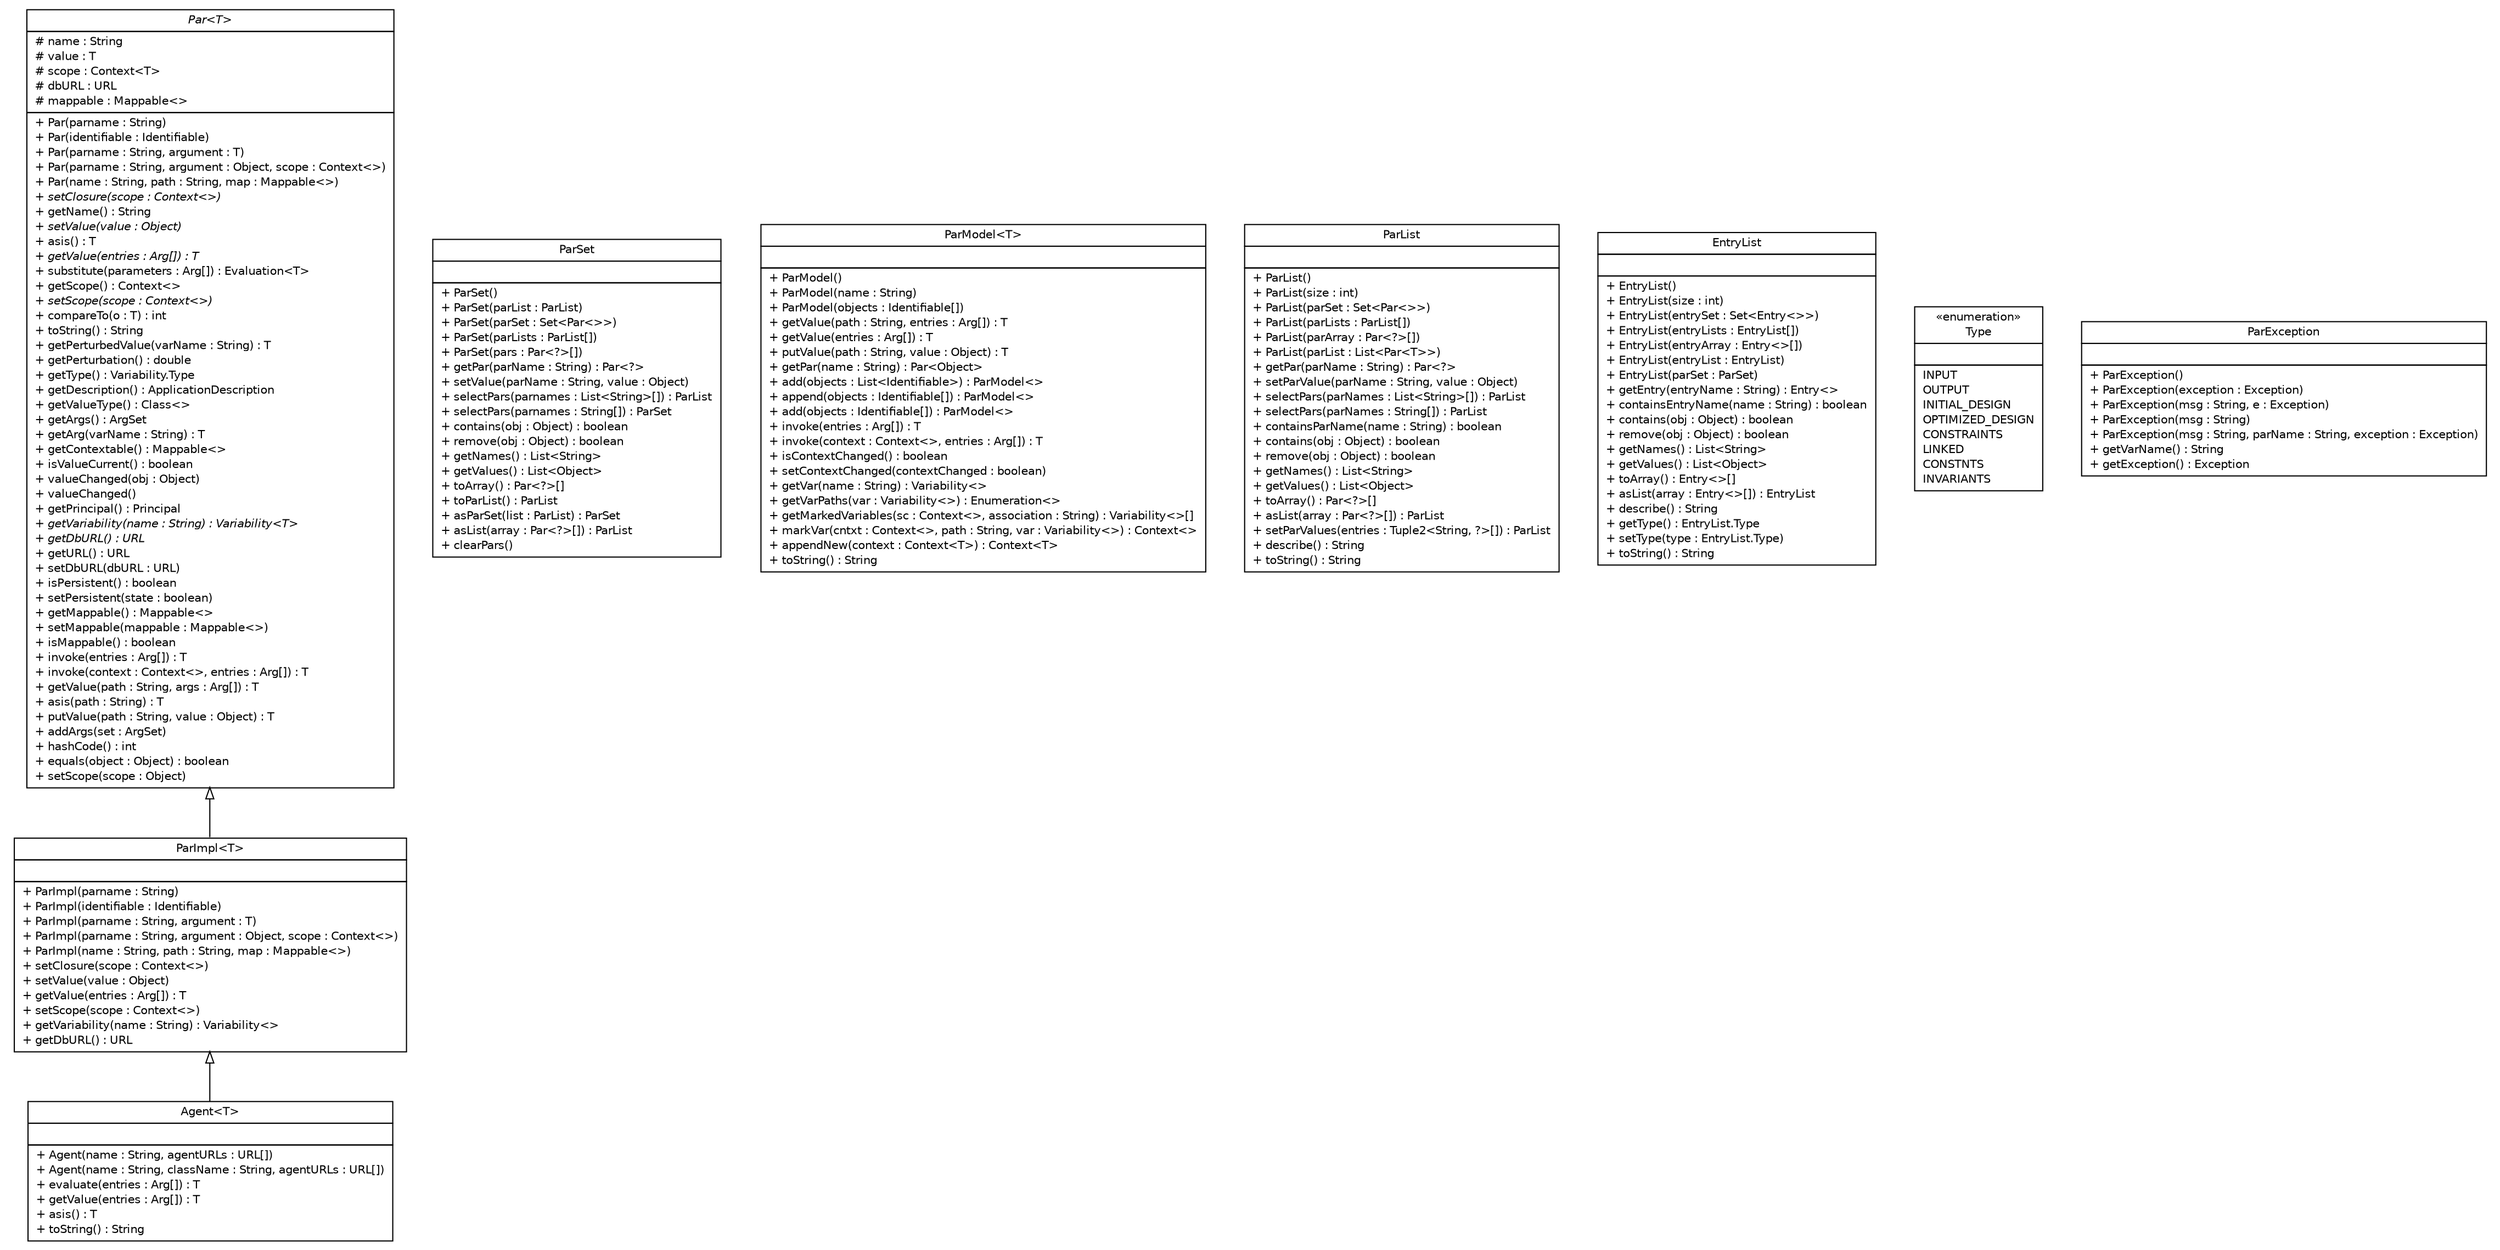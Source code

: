 #!/usr/local/bin/dot
#
# Class diagram 
# Generated by UMLGraph version R5_6 (http://www.umlgraph.org/)
#

digraph G {
	edge [fontname="Helvetica",fontsize=10,labelfontname="Helvetica",labelfontsize=10];
	node [fontname="Helvetica",fontsize=10,shape=plaintext];
	nodesep=0.25;
	ranksep=0.5;
	// sorcer.core.context.model.par.Agent<T>
	c13125 [label=<<table title="sorcer.core.context.model.par.Agent" border="0" cellborder="1" cellspacing="0" cellpadding="2" port="p" href="./Agent.html">
		<tr><td><table border="0" cellspacing="0" cellpadding="1">
<tr><td align="center" balign="center"> Agent&lt;T&gt; </td></tr>
		</table></td></tr>
		<tr><td><table border="0" cellspacing="0" cellpadding="1">
<tr><td align="left" balign="left">  </td></tr>
		</table></td></tr>
		<tr><td><table border="0" cellspacing="0" cellpadding="1">
<tr><td align="left" balign="left"> + Agent(name : String, agentURLs : URL[]) </td></tr>
<tr><td align="left" balign="left"> + Agent(name : String, className : String, agentURLs : URL[]) </td></tr>
<tr><td align="left" balign="left"> + evaluate(entries : Arg[]) : T </td></tr>
<tr><td align="left" balign="left"> + getValue(entries : Arg[]) : T </td></tr>
<tr><td align="left" balign="left"> + asis() : T </td></tr>
<tr><td align="left" balign="left"> + toString() : String </td></tr>
		</table></td></tr>
		</table>>, URL="./Agent.html", fontname="Helvetica", fontcolor="black", fontsize=10.0];
	// sorcer.core.context.model.par.ParSet
	c13126 [label=<<table title="sorcer.core.context.model.par.ParSet" border="0" cellborder="1" cellspacing="0" cellpadding="2" port="p" href="./ParSet.html">
		<tr><td><table border="0" cellspacing="0" cellpadding="1">
<tr><td align="center" balign="center"> ParSet </td></tr>
		</table></td></tr>
		<tr><td><table border="0" cellspacing="0" cellpadding="1">
<tr><td align="left" balign="left">  </td></tr>
		</table></td></tr>
		<tr><td><table border="0" cellspacing="0" cellpadding="1">
<tr><td align="left" balign="left"> + ParSet() </td></tr>
<tr><td align="left" balign="left"> + ParSet(parList : ParList) </td></tr>
<tr><td align="left" balign="left"> + ParSet(parSet : Set&lt;Par&lt;&gt;&gt;) </td></tr>
<tr><td align="left" balign="left"> + ParSet(parLists : ParList[]) </td></tr>
<tr><td align="left" balign="left"> + ParSet(pars : Par&lt;?&gt;[]) </td></tr>
<tr><td align="left" balign="left"> + getPar(parName : String) : Par&lt;?&gt; </td></tr>
<tr><td align="left" balign="left"> + setValue(parName : String, value : Object) </td></tr>
<tr><td align="left" balign="left"> + selectPars(parnames : List&lt;String&gt;[]) : ParList </td></tr>
<tr><td align="left" balign="left"> + selectPars(parnames : String[]) : ParSet </td></tr>
<tr><td align="left" balign="left"> + contains(obj : Object) : boolean </td></tr>
<tr><td align="left" balign="left"> + remove(obj : Object) : boolean </td></tr>
<tr><td align="left" balign="left"> + getNames() : List&lt;String&gt; </td></tr>
<tr><td align="left" balign="left"> + getValues() : List&lt;Object&gt; </td></tr>
<tr><td align="left" balign="left"> + toArray() : Par&lt;?&gt;[] </td></tr>
<tr><td align="left" balign="left"> + toParList() : ParList </td></tr>
<tr><td align="left" balign="left"> + asParSet(list : ParList) : ParSet </td></tr>
<tr><td align="left" balign="left"> + asList(array : Par&lt;?&gt;[]) : ParList </td></tr>
<tr><td align="left" balign="left"> + clearPars() </td></tr>
		</table></td></tr>
		</table>>, URL="./ParSet.html", fontname="Helvetica", fontcolor="black", fontsize=10.0];
	// sorcer.core.context.model.par.ParModel<T>
	c13127 [label=<<table title="sorcer.core.context.model.par.ParModel" border="0" cellborder="1" cellspacing="0" cellpadding="2" port="p" href="./ParModel.html">
		<tr><td><table border="0" cellspacing="0" cellpadding="1">
<tr><td align="center" balign="center"> ParModel&lt;T&gt; </td></tr>
		</table></td></tr>
		<tr><td><table border="0" cellspacing="0" cellpadding="1">
<tr><td align="left" balign="left">  </td></tr>
		</table></td></tr>
		<tr><td><table border="0" cellspacing="0" cellpadding="1">
<tr><td align="left" balign="left"> + ParModel() </td></tr>
<tr><td align="left" balign="left"> + ParModel(name : String) </td></tr>
<tr><td align="left" balign="left"> + ParModel(objects : Identifiable[]) </td></tr>
<tr><td align="left" balign="left"> + getValue(path : String, entries : Arg[]) : T </td></tr>
<tr><td align="left" balign="left"> + getValue(entries : Arg[]) : T </td></tr>
<tr><td align="left" balign="left"> + putValue(path : String, value : Object) : T </td></tr>
<tr><td align="left" balign="left"> + getPar(name : String) : Par&lt;Object&gt; </td></tr>
<tr><td align="left" balign="left"> + add(objects : List&lt;Identifiable&gt;) : ParModel&lt;&gt; </td></tr>
<tr><td align="left" balign="left"> + append(objects : Identifiable[]) : ParModel&lt;&gt; </td></tr>
<tr><td align="left" balign="left"> + add(objects : Identifiable[]) : ParModel&lt;&gt; </td></tr>
<tr><td align="left" balign="left"> + invoke(entries : Arg[]) : T </td></tr>
<tr><td align="left" balign="left"> + invoke(context : Context&lt;&gt;, entries : Arg[]) : T </td></tr>
<tr><td align="left" balign="left"> + isContextChanged() : boolean </td></tr>
<tr><td align="left" balign="left"> + setContextChanged(contextChanged : boolean) </td></tr>
<tr><td align="left" balign="left"> + getVar(name : String) : Variability&lt;&gt; </td></tr>
<tr><td align="left" balign="left"> + getVarPaths(var : Variability&lt;&gt;) : Enumeration&lt;&gt; </td></tr>
<tr><td align="left" balign="left"> + getMarkedVariables(sc : Context&lt;&gt;, association : String) : Variability&lt;&gt;[] </td></tr>
<tr><td align="left" balign="left"> + markVar(cntxt : Context&lt;&gt;, path : String, var : Variability&lt;&gt;) : Context&lt;&gt; </td></tr>
<tr><td align="left" balign="left"> + appendNew(context : Context&lt;T&gt;) : Context&lt;T&gt; </td></tr>
<tr><td align="left" balign="left"> + toString() : String </td></tr>
		</table></td></tr>
		</table>>, URL="./ParModel.html", fontname="Helvetica", fontcolor="black", fontsize=10.0];
	// sorcer.core.context.model.par.ParList
	c13128 [label=<<table title="sorcer.core.context.model.par.ParList" border="0" cellborder="1" cellspacing="0" cellpadding="2" port="p" href="./ParList.html">
		<tr><td><table border="0" cellspacing="0" cellpadding="1">
<tr><td align="center" balign="center"> ParList </td></tr>
		</table></td></tr>
		<tr><td><table border="0" cellspacing="0" cellpadding="1">
<tr><td align="left" balign="left">  </td></tr>
		</table></td></tr>
		<tr><td><table border="0" cellspacing="0" cellpadding="1">
<tr><td align="left" balign="left"> + ParList() </td></tr>
<tr><td align="left" balign="left"> + ParList(size : int) </td></tr>
<tr><td align="left" balign="left"> + ParList(parSet : Set&lt;Par&lt;&gt;&gt;) </td></tr>
<tr><td align="left" balign="left"> + ParList(parLists : ParList[]) </td></tr>
<tr><td align="left" balign="left"> + ParList(parArray : Par&lt;?&gt;[]) </td></tr>
<tr><td align="left" balign="left"> + ParList(parList : List&lt;Par&lt;T&gt;&gt;) </td></tr>
<tr><td align="left" balign="left"> + getPar(parName : String) : Par&lt;?&gt; </td></tr>
<tr><td align="left" balign="left"> + setParValue(parName : String, value : Object) </td></tr>
<tr><td align="left" balign="left"> + selectPars(parNames : List&lt;String&gt;[]) : ParList </td></tr>
<tr><td align="left" balign="left"> + selectPars(parNames : String[]) : ParList </td></tr>
<tr><td align="left" balign="left"> + containsParName(name : String) : boolean </td></tr>
<tr><td align="left" balign="left"> + contains(obj : Object) : boolean </td></tr>
<tr><td align="left" balign="left"> + remove(obj : Object) : boolean </td></tr>
<tr><td align="left" balign="left"> + getNames() : List&lt;String&gt; </td></tr>
<tr><td align="left" balign="left"> + getValues() : List&lt;Object&gt; </td></tr>
<tr><td align="left" balign="left"> + toArray() : Par&lt;?&gt;[] </td></tr>
<tr><td align="left" balign="left"> + asList(array : Par&lt;?&gt;[]) : ParList </td></tr>
<tr><td align="left" balign="left"> + setParValues(entries : Tuple2&lt;String, ?&gt;[]) : ParList </td></tr>
<tr><td align="left" balign="left"> + describe() : String </td></tr>
<tr><td align="left" balign="left"> + toString() : String </td></tr>
		</table></td></tr>
		</table>>, URL="./ParList.html", fontname="Helvetica", fontcolor="black", fontsize=10.0];
	// sorcer.core.context.model.par.EntryList
	c13129 [label=<<table title="sorcer.core.context.model.par.EntryList" border="0" cellborder="1" cellspacing="0" cellpadding="2" port="p" href="./EntryList.html">
		<tr><td><table border="0" cellspacing="0" cellpadding="1">
<tr><td align="center" balign="center"> EntryList </td></tr>
		</table></td></tr>
		<tr><td><table border="0" cellspacing="0" cellpadding="1">
<tr><td align="left" balign="left">  </td></tr>
		</table></td></tr>
		<tr><td><table border="0" cellspacing="0" cellpadding="1">
<tr><td align="left" balign="left"> + EntryList() </td></tr>
<tr><td align="left" balign="left"> + EntryList(size : int) </td></tr>
<tr><td align="left" balign="left"> + EntryList(entrySet : Set&lt;Entry&lt;&gt;&gt;) </td></tr>
<tr><td align="left" balign="left"> + EntryList(entryLists : EntryList[]) </td></tr>
<tr><td align="left" balign="left"> + EntryList(entryArray : Entry&lt;&gt;[]) </td></tr>
<tr><td align="left" balign="left"> + EntryList(entryList : EntryList) </td></tr>
<tr><td align="left" balign="left"> + EntryList(parSet : ParSet) </td></tr>
<tr><td align="left" balign="left"> + getEntry(entryName : String) : Entry&lt;&gt; </td></tr>
<tr><td align="left" balign="left"> + containsEntryName(name : String) : boolean </td></tr>
<tr><td align="left" balign="left"> + contains(obj : Object) : boolean </td></tr>
<tr><td align="left" balign="left"> + remove(obj : Object) : boolean </td></tr>
<tr><td align="left" balign="left"> + getNames() : List&lt;String&gt; </td></tr>
<tr><td align="left" balign="left"> + getValues() : List&lt;Object&gt; </td></tr>
<tr><td align="left" balign="left"> + toArray() : Entry&lt;&gt;[] </td></tr>
<tr><td align="left" balign="left"> + asList(array : Entry&lt;&gt;[]) : EntryList </td></tr>
<tr><td align="left" balign="left"> + describe() : String </td></tr>
<tr><td align="left" balign="left"> + getType() : EntryList.Type </td></tr>
<tr><td align="left" balign="left"> + setType(type : EntryList.Type) </td></tr>
<tr><td align="left" balign="left"> + toString() : String </td></tr>
		</table></td></tr>
		</table>>, URL="./EntryList.html", fontname="Helvetica", fontcolor="black", fontsize=10.0];
	// sorcer.core.context.model.par.EntryList.Type
	c13130 [label=<<table title="sorcer.core.context.model.par.EntryList.Type" border="0" cellborder="1" cellspacing="0" cellpadding="2" port="p" href="./EntryList.Type.html">
		<tr><td><table border="0" cellspacing="0" cellpadding="1">
<tr><td align="center" balign="center"> &#171;enumeration&#187; </td></tr>
<tr><td align="center" balign="center"> Type </td></tr>
		</table></td></tr>
		<tr><td><table border="0" cellspacing="0" cellpadding="1">
<tr><td align="left" balign="left">  </td></tr>
		</table></td></tr>
		<tr><td><table border="0" cellspacing="0" cellpadding="1">
<tr><td align="left" balign="left"> INPUT </td></tr>
<tr><td align="left" balign="left"> OUTPUT </td></tr>
<tr><td align="left" balign="left"> INITIAL_DESIGN </td></tr>
<tr><td align="left" balign="left"> OPTIMIZED_DESIGN </td></tr>
<tr><td align="left" balign="left"> CONSTRAINTS </td></tr>
<tr><td align="left" balign="left"> LINKED </td></tr>
<tr><td align="left" balign="left"> CONSTNTS </td></tr>
<tr><td align="left" balign="left"> INVARIANTS </td></tr>
		</table></td></tr>
		</table>>, URL="./EntryList.Type.html", fontname="Helvetica", fontcolor="black", fontsize=10.0];
	// sorcer.core.context.model.par.ParImpl<T>
	c13131 [label=<<table title="sorcer.core.context.model.par.ParImpl" border="0" cellborder="1" cellspacing="0" cellpadding="2" port="p" href="./ParImpl.html">
		<tr><td><table border="0" cellspacing="0" cellpadding="1">
<tr><td align="center" balign="center"> ParImpl&lt;T&gt; </td></tr>
		</table></td></tr>
		<tr><td><table border="0" cellspacing="0" cellpadding="1">
<tr><td align="left" balign="left">  </td></tr>
		</table></td></tr>
		<tr><td><table border="0" cellspacing="0" cellpadding="1">
<tr><td align="left" balign="left"> + ParImpl(parname : String) </td></tr>
<tr><td align="left" balign="left"> + ParImpl(identifiable : Identifiable) </td></tr>
<tr><td align="left" balign="left"> + ParImpl(parname : String, argument : T) </td></tr>
<tr><td align="left" balign="left"> + ParImpl(parname : String, argument : Object, scope : Context&lt;&gt;) </td></tr>
<tr><td align="left" balign="left"> + ParImpl(name : String, path : String, map : Mappable&lt;&gt;) </td></tr>
<tr><td align="left" balign="left"> + setClosure(scope : Context&lt;&gt;) </td></tr>
<tr><td align="left" balign="left"> + setValue(value : Object) </td></tr>
<tr><td align="left" balign="left"> + getValue(entries : Arg[]) : T </td></tr>
<tr><td align="left" balign="left"> + setScope(scope : Context&lt;&gt;) </td></tr>
<tr><td align="left" balign="left"> + getVariability(name : String) : Variability&lt;&gt; </td></tr>
<tr><td align="left" balign="left"> + getDbURL() : URL </td></tr>
		</table></td></tr>
		</table>>, URL="./ParImpl.html", fontname="Helvetica", fontcolor="black", fontsize=10.0];
	// sorcer.core.context.model.par.Par<T>
	c13132 [label=<<table title="sorcer.core.context.model.par.Par" border="0" cellborder="1" cellspacing="0" cellpadding="2" port="p" href="./Par.html">
		<tr><td><table border="0" cellspacing="0" cellpadding="1">
<tr><td align="center" balign="center"><font face="Helvetica-Oblique"> Par&lt;T&gt; </font></td></tr>
		</table></td></tr>
		<tr><td><table border="0" cellspacing="0" cellpadding="1">
<tr><td align="left" balign="left"> # name : String </td></tr>
<tr><td align="left" balign="left"> # value : T </td></tr>
<tr><td align="left" balign="left"> # scope : Context&lt;T&gt; </td></tr>
<tr><td align="left" balign="left"> # dbURL : URL </td></tr>
<tr><td align="left" balign="left"> # mappable : Mappable&lt;&gt; </td></tr>
		</table></td></tr>
		<tr><td><table border="0" cellspacing="0" cellpadding="1">
<tr><td align="left" balign="left"> + Par(parname : String) </td></tr>
<tr><td align="left" balign="left"> + Par(identifiable : Identifiable) </td></tr>
<tr><td align="left" balign="left"> + Par(parname : String, argument : T) </td></tr>
<tr><td align="left" balign="left"> + Par(parname : String, argument : Object, scope : Context&lt;&gt;) </td></tr>
<tr><td align="left" balign="left"> + Par(name : String, path : String, map : Mappable&lt;&gt;) </td></tr>
<tr><td align="left" balign="left"><font face="Helvetica-Oblique" point-size="10.0"> + setClosure(scope : Context&lt;&gt;) </font></td></tr>
<tr><td align="left" balign="left"> + getName() : String </td></tr>
<tr><td align="left" balign="left"><font face="Helvetica-Oblique" point-size="10.0"> + setValue(value : Object) </font></td></tr>
<tr><td align="left" balign="left"> + asis() : T </td></tr>
<tr><td align="left" balign="left"><font face="Helvetica-Oblique" point-size="10.0"> + getValue(entries : Arg[]) : T </font></td></tr>
<tr><td align="left" balign="left"> + substitute(parameters : Arg[]) : Evaluation&lt;T&gt; </td></tr>
<tr><td align="left" balign="left"> + getScope() : Context&lt;&gt; </td></tr>
<tr><td align="left" balign="left"><font face="Helvetica-Oblique" point-size="10.0"> + setScope(scope : Context&lt;&gt;) </font></td></tr>
<tr><td align="left" balign="left"> + compareTo(o : T) : int </td></tr>
<tr><td align="left" balign="left"> + toString() : String </td></tr>
<tr><td align="left" balign="left"> + getPerturbedValue(varName : String) : T </td></tr>
<tr><td align="left" balign="left"> + getPerturbation() : double </td></tr>
<tr><td align="left" balign="left"> + getType() : Variability.Type </td></tr>
<tr><td align="left" balign="left"> + getDescription() : ApplicationDescription </td></tr>
<tr><td align="left" balign="left"> + getValueType() : Class&lt;&gt; </td></tr>
<tr><td align="left" balign="left"> + getArgs() : ArgSet </td></tr>
<tr><td align="left" balign="left"> + getArg(varName : String) : T </td></tr>
<tr><td align="left" balign="left"> + getContextable() : Mappable&lt;&gt; </td></tr>
<tr><td align="left" balign="left"> + isValueCurrent() : boolean </td></tr>
<tr><td align="left" balign="left"> + valueChanged(obj : Object) </td></tr>
<tr><td align="left" balign="left"> + valueChanged() </td></tr>
<tr><td align="left" balign="left"> + getPrincipal() : Principal </td></tr>
<tr><td align="left" balign="left"><font face="Helvetica-Oblique" point-size="10.0"> + getVariability(name : String) : Variability&lt;T&gt; </font></td></tr>
<tr><td align="left" balign="left"><font face="Helvetica-Oblique" point-size="10.0"> + getDbURL() : URL </font></td></tr>
<tr><td align="left" balign="left"> + getURL() : URL </td></tr>
<tr><td align="left" balign="left"> + setDbURL(dbURL : URL) </td></tr>
<tr><td align="left" balign="left"> + isPersistent() : boolean </td></tr>
<tr><td align="left" balign="left"> + setPersistent(state : boolean) </td></tr>
<tr><td align="left" balign="left"> + getMappable() : Mappable&lt;&gt; </td></tr>
<tr><td align="left" balign="left"> + setMappable(mappable : Mappable&lt;&gt;) </td></tr>
<tr><td align="left" balign="left"> + isMappable() : boolean </td></tr>
<tr><td align="left" balign="left"> + invoke(entries : Arg[]) : T </td></tr>
<tr><td align="left" balign="left"> + invoke(context : Context&lt;&gt;, entries : Arg[]) : T </td></tr>
<tr><td align="left" balign="left"> + getValue(path : String, args : Arg[]) : T </td></tr>
<tr><td align="left" balign="left"> + asis(path : String) : T </td></tr>
<tr><td align="left" balign="left"> + putValue(path : String, value : Object) : T </td></tr>
<tr><td align="left" balign="left"> + addArgs(set : ArgSet) </td></tr>
<tr><td align="left" balign="left"> + hashCode() : int </td></tr>
<tr><td align="left" balign="left"> + equals(object : Object) : boolean </td></tr>
<tr><td align="left" balign="left"> + setScope(scope : Object) </td></tr>
		</table></td></tr>
		</table>>, URL="./Par.html", fontname="Helvetica", fontcolor="black", fontsize=10.0];
	// sorcer.core.context.model.par.ParException
	c13133 [label=<<table title="sorcer.core.context.model.par.ParException" border="0" cellborder="1" cellspacing="0" cellpadding="2" port="p" href="./ParException.html">
		<tr><td><table border="0" cellspacing="0" cellpadding="1">
<tr><td align="center" balign="center"> ParException </td></tr>
		</table></td></tr>
		<tr><td><table border="0" cellspacing="0" cellpadding="1">
<tr><td align="left" balign="left">  </td></tr>
		</table></td></tr>
		<tr><td><table border="0" cellspacing="0" cellpadding="1">
<tr><td align="left" balign="left"> + ParException() </td></tr>
<tr><td align="left" balign="left"> + ParException(exception : Exception) </td></tr>
<tr><td align="left" balign="left"> + ParException(msg : String, e : Exception) </td></tr>
<tr><td align="left" balign="left"> + ParException(msg : String) </td></tr>
<tr><td align="left" balign="left"> + ParException(msg : String, parName : String, exception : Exception) </td></tr>
<tr><td align="left" balign="left"> + getVarName() : String </td></tr>
<tr><td align="left" balign="left"> + getException() : Exception </td></tr>
		</table></td></tr>
		</table>>, URL="./ParException.html", fontname="Helvetica", fontcolor="black", fontsize=10.0];
	//sorcer.core.context.model.par.Agent<T> extends sorcer.core.context.model.par.ParImpl<T>
	c13131:p -> c13125:p [dir=back,arrowtail=empty];
	//sorcer.core.context.model.par.ParImpl<T> extends sorcer.core.context.model.par.Par
	c13132:p -> c13131:p [dir=back,arrowtail=empty];
}

